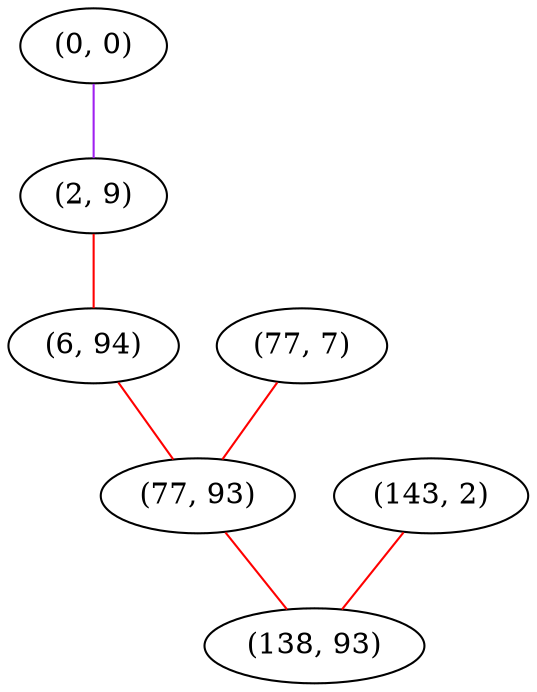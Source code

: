 graph "" {
"(0, 0)";
"(2, 9)";
"(143, 2)";
"(6, 94)";
"(77, 7)";
"(77, 93)";
"(138, 93)";
"(0, 0)" -- "(2, 9)"  [color=purple, key=0, weight=4];
"(2, 9)" -- "(6, 94)"  [color=red, key=0, weight=1];
"(143, 2)" -- "(138, 93)"  [color=red, key=0, weight=1];
"(6, 94)" -- "(77, 93)"  [color=red, key=0, weight=1];
"(77, 7)" -- "(77, 93)"  [color=red, key=0, weight=1];
"(77, 93)" -- "(138, 93)"  [color=red, key=0, weight=1];
}
